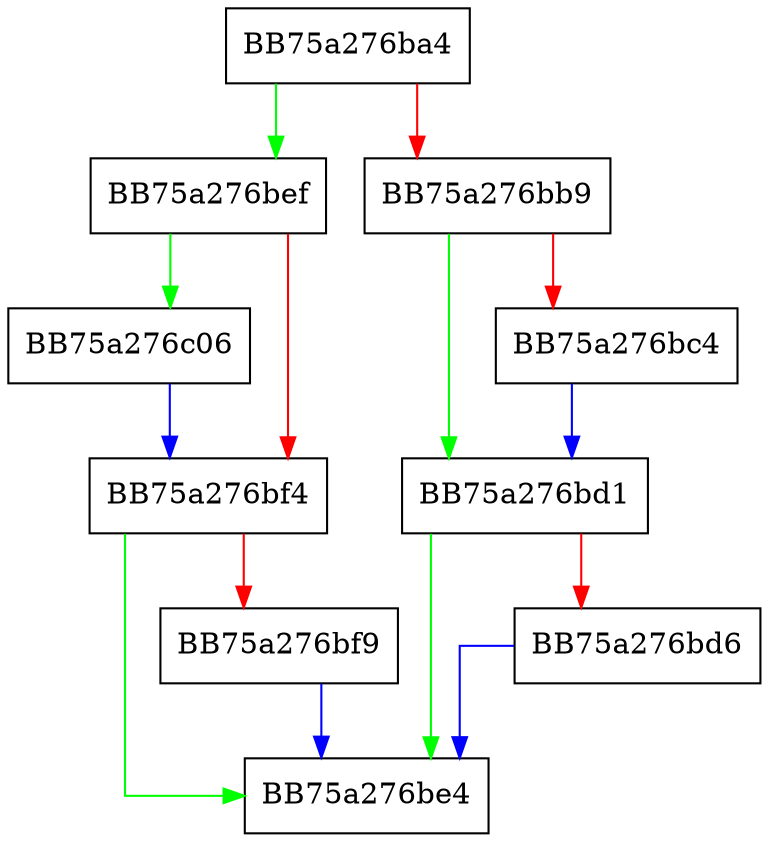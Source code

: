 digraph sqlite3ExprAttachSubtrees {
  node [shape="box"];
  graph [splines=ortho];
  BB75a276ba4 -> BB75a276bef [color="green"];
  BB75a276ba4 -> BB75a276bb9 [color="red"];
  BB75a276bb9 -> BB75a276bd1 [color="green"];
  BB75a276bb9 -> BB75a276bc4 [color="red"];
  BB75a276bc4 -> BB75a276bd1 [color="blue"];
  BB75a276bd1 -> BB75a276be4 [color="green"];
  BB75a276bd1 -> BB75a276bd6 [color="red"];
  BB75a276bd6 -> BB75a276be4 [color="blue"];
  BB75a276bef -> BB75a276c06 [color="green"];
  BB75a276bef -> BB75a276bf4 [color="red"];
  BB75a276bf4 -> BB75a276be4 [color="green"];
  BB75a276bf4 -> BB75a276bf9 [color="red"];
  BB75a276bf9 -> BB75a276be4 [color="blue"];
  BB75a276c06 -> BB75a276bf4 [color="blue"];
}